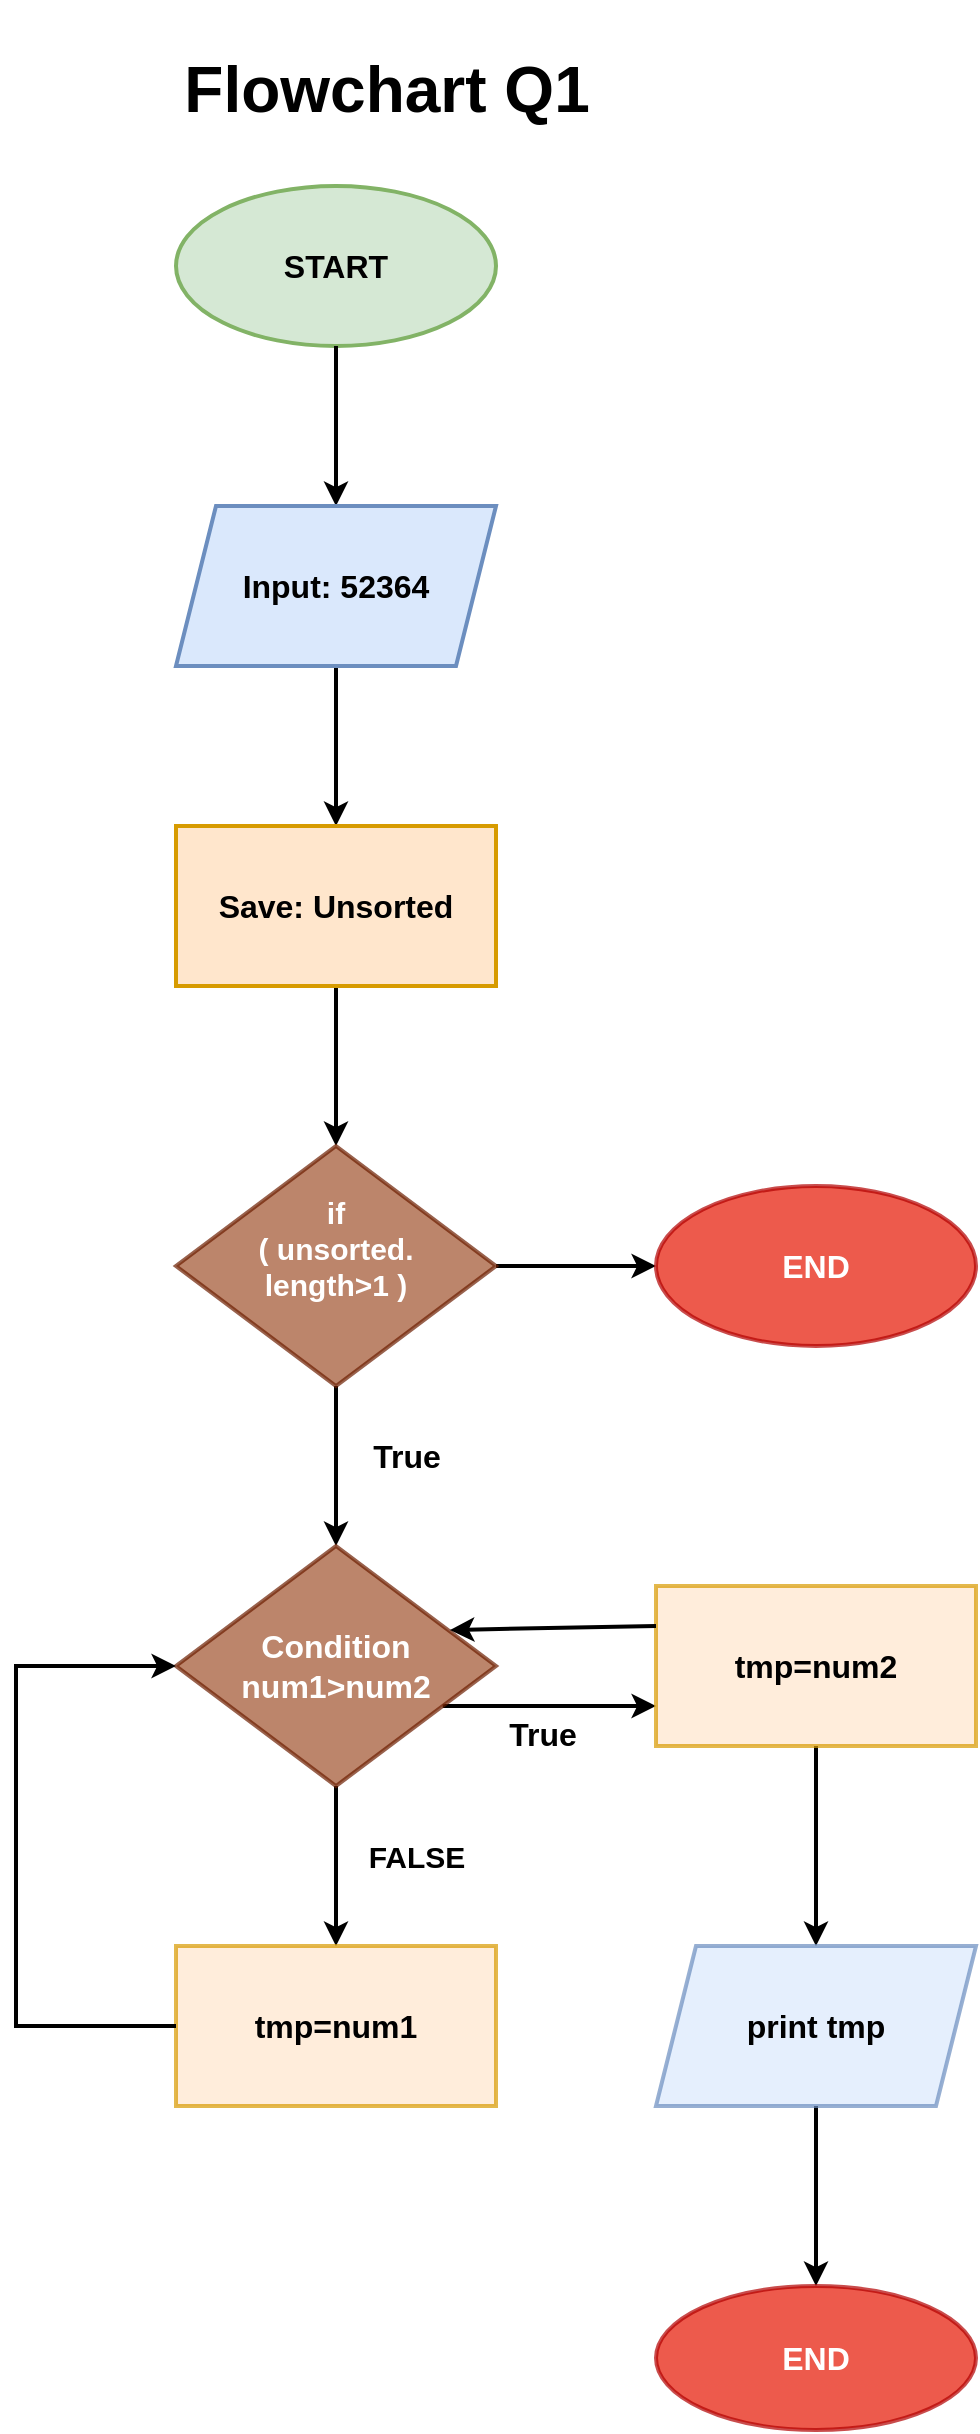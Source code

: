 <mxfile version="20.3.6" type="github">
  <diagram id="AYemvSfONCsUV0pKxOCV" name="Page-1">
    <mxGraphModel dx="462" dy="1889" grid="1" gridSize="10" guides="1" tooltips="1" connect="1" arrows="1" fold="1" page="1" pageScale="1" pageWidth="850" pageHeight="1100" math="0" shadow="0">
      <root>
        <mxCell id="0" />
        <mxCell id="1" parent="0" />
        <mxCell id="FjaWRYblNLU-ibb_c6nv-1" value="&lt;font size=&quot;1&quot;&gt;&lt;b style=&quot;font-size: 16px;&quot;&gt;START&lt;/b&gt;&lt;/font&gt;" style="ellipse;whiteSpace=wrap;html=1;strokeWidth=2;fillColor=#d5e8d4;strokeColor=#82b366;" vertex="1" parent="1">
          <mxGeometry x="307" y="-319" width="160" height="80" as="geometry" />
        </mxCell>
        <mxCell id="FjaWRYblNLU-ibb_c6nv-3" value="" style="endArrow=classic;html=1;rounded=0;fontSize=16;strokeWidth=2;" edge="1" parent="1" target="FjaWRYblNLU-ibb_c6nv-4">
          <mxGeometry width="50" height="50" relative="1" as="geometry">
            <mxPoint x="387" y="-239" as="sourcePoint" />
            <mxPoint x="387" y="-159" as="targetPoint" />
          </mxGeometry>
        </mxCell>
        <mxCell id="FjaWRYblNLU-ibb_c6nv-6" value="" style="edgeStyle=orthogonalEdgeStyle;rounded=0;orthogonalLoop=1;jettySize=auto;html=1;fontSize=16;strokeWidth=2;" edge="1" parent="1" source="FjaWRYblNLU-ibb_c6nv-4" target="FjaWRYblNLU-ibb_c6nv-5">
          <mxGeometry relative="1" as="geometry" />
        </mxCell>
        <mxCell id="FjaWRYblNLU-ibb_c6nv-4" value="&lt;b&gt;Input: 52364&lt;br&gt;&lt;/b&gt;" style="shape=parallelogram;perimeter=parallelogramPerimeter;whiteSpace=wrap;html=1;fixedSize=1;strokeWidth=2;fontSize=16;fillColor=#dae8fc;strokeColor=#6c8ebf;" vertex="1" parent="1">
          <mxGeometry x="307" y="-159" width="160" height="80" as="geometry" />
        </mxCell>
        <mxCell id="FjaWRYblNLU-ibb_c6nv-10" value="" style="edgeStyle=orthogonalEdgeStyle;rounded=0;orthogonalLoop=1;jettySize=auto;html=1;fontSize=16;strokeWidth=2;" edge="1" parent="1" source="FjaWRYblNLU-ibb_c6nv-5" target="FjaWRYblNLU-ibb_c6nv-9">
          <mxGeometry relative="1" as="geometry" />
        </mxCell>
        <mxCell id="FjaWRYblNLU-ibb_c6nv-5" value="&lt;b&gt;Save: Unsorted&lt;/b&gt;" style="rounded=0;whiteSpace=wrap;html=1;strokeWidth=2;fontSize=16;fillColor=#ffe6cc;strokeColor=#d79b00;" vertex="1" parent="1">
          <mxGeometry x="307" y="1" width="160" height="80" as="geometry" />
        </mxCell>
        <mxCell id="FjaWRYblNLU-ibb_c6nv-12" value="" style="edgeStyle=orthogonalEdgeStyle;rounded=0;orthogonalLoop=1;jettySize=auto;html=1;fontSize=15;strokeWidth=2;" edge="1" parent="1" source="FjaWRYblNLU-ibb_c6nv-9" target="FjaWRYblNLU-ibb_c6nv-11">
          <mxGeometry relative="1" as="geometry" />
        </mxCell>
        <mxCell id="FjaWRYblNLU-ibb_c6nv-16" value="" style="edgeStyle=orthogonalEdgeStyle;rounded=0;orthogonalLoop=1;jettySize=auto;html=1;fontSize=15;strokeWidth=2;" edge="1" parent="1" source="FjaWRYblNLU-ibb_c6nv-9" target="FjaWRYblNLU-ibb_c6nv-15">
          <mxGeometry relative="1" as="geometry" />
        </mxCell>
        <mxCell id="FjaWRYblNLU-ibb_c6nv-9" value="&lt;div style=&quot;font-size: 15px;&quot;&gt;&lt;b&gt;&lt;font style=&quot;font-size: 15px;&quot;&gt;if &lt;br&gt;&lt;/font&gt;&lt;/b&gt;&lt;/div&gt;&lt;div style=&quot;font-size: 15px;&quot;&gt;&lt;b&gt;&lt;font style=&quot;font-size: 15px;&quot;&gt;( unsorted.&lt;/font&gt;&lt;/b&gt;&lt;/div&gt;&lt;div style=&quot;font-size: 15px;&quot;&gt;&lt;b&gt;&lt;font style=&quot;font-size: 15px;&quot;&gt;length&amp;gt;1 )&lt;/font&gt;&lt;/b&gt;&lt;/div&gt;&lt;div style=&quot;font-size: 15px;&quot;&gt;&lt;b&gt;&lt;font style=&quot;font-size: 15px;&quot;&gt;&lt;br&gt;&lt;/font&gt;&lt;/b&gt;&lt;/div&gt;" style="rhombus;whiteSpace=wrap;html=1;fontSize=16;rounded=0;strokeWidth=2;fillColor=#a0522d;fontColor=#ffffff;strokeColor=#6D1F00;opacity=70;" vertex="1" parent="1">
          <mxGeometry x="307" y="161" width="160" height="120" as="geometry" />
        </mxCell>
        <mxCell id="FjaWRYblNLU-ibb_c6nv-14" value="" style="edgeStyle=orthogonalEdgeStyle;rounded=0;orthogonalLoop=1;jettySize=auto;html=1;fontSize=15;strokeWidth=2;" edge="1" parent="1" source="FjaWRYblNLU-ibb_c6nv-11" target="FjaWRYblNLU-ibb_c6nv-13">
          <mxGeometry relative="1" as="geometry" />
        </mxCell>
        <mxCell id="FjaWRYblNLU-ibb_c6nv-18" value="" style="edgeStyle=orthogonalEdgeStyle;rounded=0;orthogonalLoop=1;jettySize=auto;html=1;fontSize=15;strokeWidth=2;" edge="1" parent="1" source="FjaWRYblNLU-ibb_c6nv-11" target="FjaWRYblNLU-ibb_c6nv-17">
          <mxGeometry relative="1" as="geometry">
            <Array as="points">
              <mxPoint x="477" y="441" />
              <mxPoint x="477" y="441" />
            </Array>
          </mxGeometry>
        </mxCell>
        <mxCell id="FjaWRYblNLU-ibb_c6nv-11" value="&lt;div&gt;&lt;b&gt;Condition&lt;/b&gt;&lt;/div&gt;&lt;div&gt;&lt;b&gt;num1&amp;gt;num2&lt;br&gt;&lt;/b&gt;&lt;/div&gt;" style="rhombus;whiteSpace=wrap;html=1;fontSize=16;rounded=0;strokeWidth=2;fillColor=#a0522d;fontColor=#ffffff;strokeColor=#6D1F00;opacity=70;" vertex="1" parent="1">
          <mxGeometry x="307" y="361" width="160" height="120" as="geometry" />
        </mxCell>
        <mxCell id="FjaWRYblNLU-ibb_c6nv-13" value="&lt;b&gt;tmp=num1&lt;/b&gt;" style="rounded=0;whiteSpace=wrap;html=1;fontSize=16;strokeWidth=2;fillColor=#ffe6cc;strokeColor=#d79b00;opacity=70;" vertex="1" parent="1">
          <mxGeometry x="307" y="561" width="160" height="80" as="geometry" />
        </mxCell>
        <mxCell id="FjaWRYblNLU-ibb_c6nv-15" value="&lt;b&gt;END&lt;/b&gt;" style="ellipse;whiteSpace=wrap;html=1;fontSize=16;rounded=0;strokeWidth=2;fillColor=#e51400;fontColor=#ffffff;strokeColor=#B20000;opacity=70;" vertex="1" parent="1">
          <mxGeometry x="547" y="181" width="160" height="80" as="geometry" />
        </mxCell>
        <mxCell id="FjaWRYblNLU-ibb_c6nv-25" value="" style="edgeStyle=orthogonalEdgeStyle;rounded=0;orthogonalLoop=1;jettySize=auto;html=1;strokeWidth=2;fontSize=16;" edge="1" parent="1" source="FjaWRYblNLU-ibb_c6nv-17" target="FjaWRYblNLU-ibb_c6nv-24">
          <mxGeometry relative="1" as="geometry" />
        </mxCell>
        <mxCell id="FjaWRYblNLU-ibb_c6nv-17" value="&lt;b&gt;tmp=num2&lt;/b&gt;" style="whiteSpace=wrap;html=1;fontSize=16;rounded=0;strokeWidth=2;fillColor=#ffe6cc;strokeColor=#d79b00;opacity=70;" vertex="1" parent="1">
          <mxGeometry x="547" y="381" width="160" height="80" as="geometry" />
        </mxCell>
        <mxCell id="FjaWRYblNLU-ibb_c6nv-19" value="&lt;font style=&quot;font-size: 16px;&quot;&gt;&lt;b&gt;True&lt;/b&gt;&lt;/font&gt;" style="text;html=1;align=center;verticalAlign=middle;resizable=0;points=[];autosize=1;strokeColor=none;fillColor=none;fontSize=15;" vertex="1" parent="1">
          <mxGeometry x="392" y="301" width="60" height="30" as="geometry" />
        </mxCell>
        <mxCell id="FjaWRYblNLU-ibb_c6nv-20" value="&lt;b&gt;FALSE&lt;/b&gt;" style="text;html=1;align=center;verticalAlign=middle;resizable=0;points=[];autosize=1;strokeColor=none;fillColor=none;fontSize=15;" vertex="1" parent="1">
          <mxGeometry x="392" y="501" width="70" height="30" as="geometry" />
        </mxCell>
        <mxCell id="FjaWRYblNLU-ibb_c6nv-22" value="" style="endArrow=classic;html=1;rounded=0;fontSize=16;exitX=0;exitY=0.25;exitDx=0;exitDy=0;entryX=0.856;entryY=0.35;entryDx=0;entryDy=0;entryPerimeter=0;strokeWidth=2;" edge="1" parent="1" source="FjaWRYblNLU-ibb_c6nv-17" target="FjaWRYblNLU-ibb_c6nv-11">
          <mxGeometry width="50" height="50" relative="1" as="geometry">
            <mxPoint x="497" y="431" as="sourcePoint" />
            <mxPoint x="477" y="371" as="targetPoint" />
          </mxGeometry>
        </mxCell>
        <mxCell id="FjaWRYblNLU-ibb_c6nv-23" value="" style="endArrow=classic;html=1;rounded=0;strokeWidth=2;fontSize=16;exitX=0;exitY=0.5;exitDx=0;exitDy=0;" edge="1" parent="1" source="FjaWRYblNLU-ibb_c6nv-13">
          <mxGeometry width="50" height="50" relative="1" as="geometry">
            <mxPoint x="227" y="581" as="sourcePoint" />
            <mxPoint x="307" y="421" as="targetPoint" />
            <Array as="points">
              <mxPoint x="227" y="601" />
              <mxPoint x="227" y="421" />
            </Array>
          </mxGeometry>
        </mxCell>
        <mxCell id="FjaWRYblNLU-ibb_c6nv-27" value="" style="edgeStyle=orthogonalEdgeStyle;rounded=0;orthogonalLoop=1;jettySize=auto;html=1;strokeWidth=2;fontSize=16;" edge="1" parent="1" source="FjaWRYblNLU-ibb_c6nv-24" target="FjaWRYblNLU-ibb_c6nv-26">
          <mxGeometry relative="1" as="geometry" />
        </mxCell>
        <mxCell id="FjaWRYblNLU-ibb_c6nv-24" value="&lt;b&gt;print tmp&lt;br&gt;&lt;/b&gt;" style="shape=parallelogram;perimeter=parallelogramPerimeter;whiteSpace=wrap;html=1;fixedSize=1;fontSize=16;rounded=0;strokeWidth=2;fillColor=#dae8fc;strokeColor=#6c8ebf;opacity=70;" vertex="1" parent="1">
          <mxGeometry x="547" y="561" width="160" height="80" as="geometry" />
        </mxCell>
        <mxCell id="FjaWRYblNLU-ibb_c6nv-26" value="&lt;b&gt;END&lt;/b&gt;" style="ellipse;whiteSpace=wrap;html=1;fontSize=16;rounded=0;strokeWidth=2;fillColor=#e51400;fontColor=#ffffff;strokeColor=#B20000;opacity=70;" vertex="1" parent="1">
          <mxGeometry x="547" y="731" width="160" height="72" as="geometry" />
        </mxCell>
        <mxCell id="FjaWRYblNLU-ibb_c6nv-28" value="&lt;h1&gt;Flowchart Q1&lt;/h1&gt;" style="text;html=1;align=center;verticalAlign=middle;resizable=0;points=[];autosize=1;strokeColor=none;fillColor=none;fontSize=16;" vertex="1" parent="1">
          <mxGeometry x="297" y="-412" width="230" height="90" as="geometry" />
        </mxCell>
        <mxCell id="FjaWRYblNLU-ibb_c6nv-29" value="&lt;font style=&quot;font-size: 16px;&quot;&gt;&lt;b&gt;True&lt;/b&gt;&lt;/font&gt;" style="text;html=1;align=center;verticalAlign=middle;resizable=0;points=[];autosize=1;strokeColor=none;fillColor=none;fontSize=15;" vertex="1" parent="1">
          <mxGeometry x="460" y="440" width="60" height="30" as="geometry" />
        </mxCell>
      </root>
    </mxGraphModel>
  </diagram>
</mxfile>
